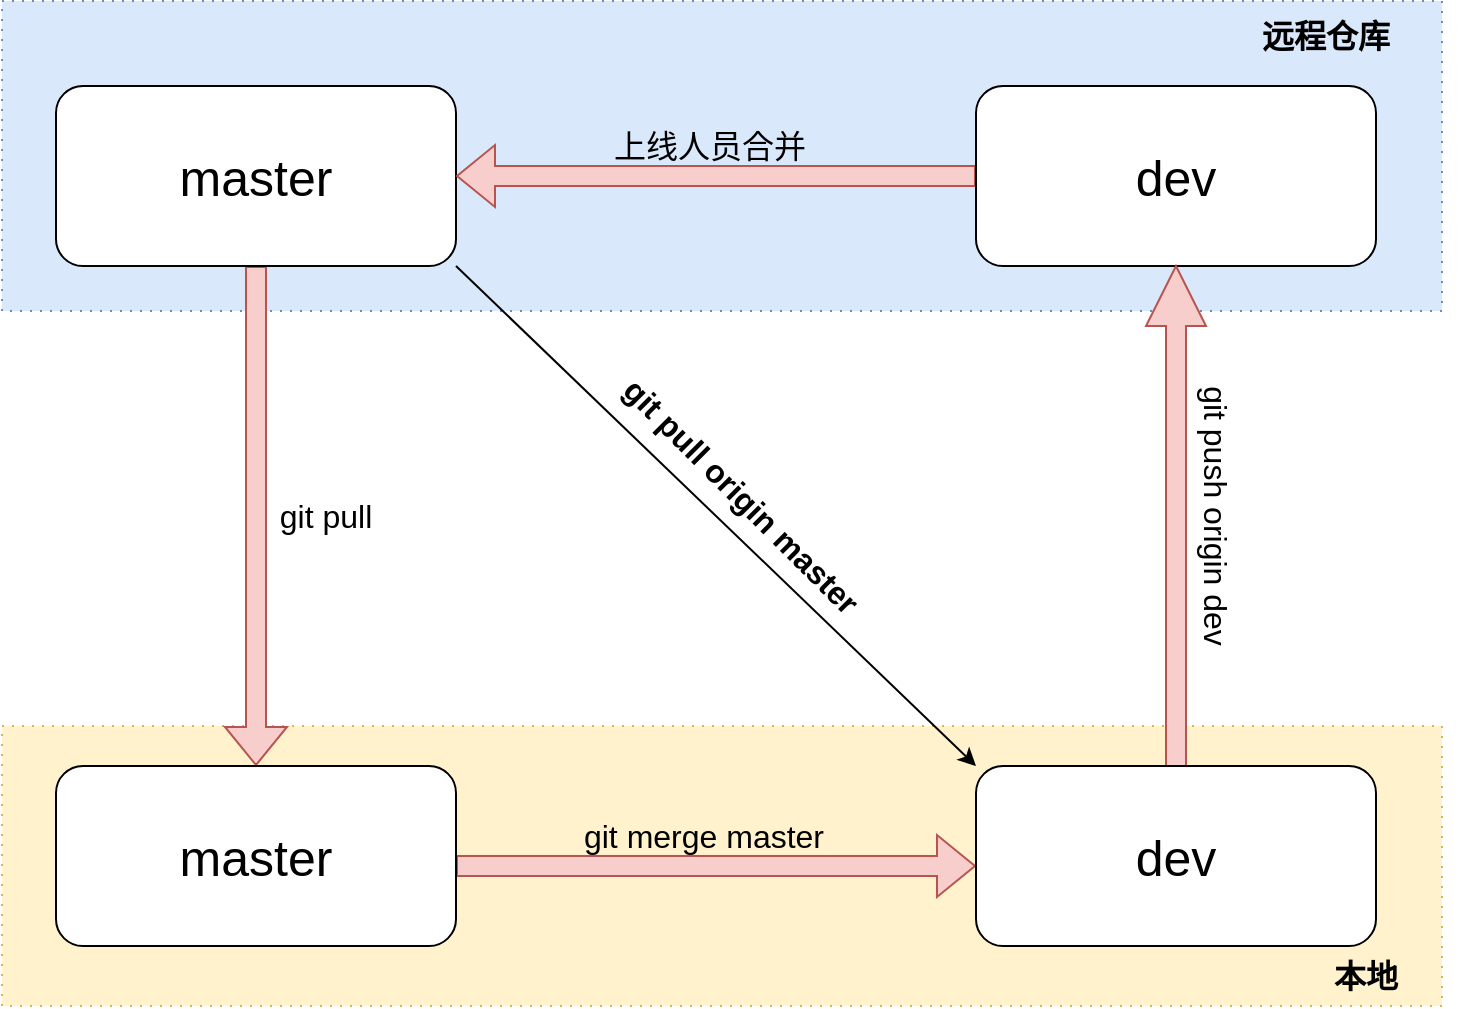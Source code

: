 <mxfile version="24.8.4">
  <diagram name="第 1 页" id="uhmFyfoN9ljbLSEEztwm">
    <mxGraphModel dx="1434" dy="679" grid="1" gridSize="10" guides="1" tooltips="1" connect="1" arrows="1" fold="1" page="1" pageScale="1" pageWidth="827" pageHeight="1169" math="0" shadow="0">
      <root>
        <mxCell id="0" />
        <mxCell id="1" parent="0" />
        <mxCell id="NTRFKImxgImTVGHLN-d3-24" value="" style="rounded=0;whiteSpace=wrap;html=1;fillColor=#fff2cc;strokeColor=#d6b656;dashed=1;dashPattern=1 4;" vertex="1" parent="1">
          <mxGeometry x="13" y="490" width="720" height="140" as="geometry" />
        </mxCell>
        <mxCell id="NTRFKImxgImTVGHLN-d3-21" value="" style="rounded=0;whiteSpace=wrap;html=1;fillColor=#dae8fc;strokeColor=#6c8ebf;dashed=1;dashPattern=1 4;" vertex="1" parent="1">
          <mxGeometry x="13" y="127.5" width="720" height="155" as="geometry" />
        </mxCell>
        <mxCell id="NTRFKImxgImTVGHLN-d3-9" style="edgeStyle=orthogonalEdgeStyle;rounded=0;orthogonalLoop=1;jettySize=auto;html=1;exitX=0.5;exitY=1;exitDx=0;exitDy=0;shape=flexArrow;fillColor=#f8cecc;strokeColor=#b85450;" edge="1" parent="1" source="NTRFKImxgImTVGHLN-d3-2" target="NTRFKImxgImTVGHLN-d3-6">
          <mxGeometry relative="1" as="geometry" />
        </mxCell>
        <mxCell id="NTRFKImxgImTVGHLN-d3-2" value="&lt;font style=&quot;font-size: 25px;&quot;&gt;master&lt;/font&gt;" style="rounded=1;whiteSpace=wrap;html=1;" vertex="1" parent="1">
          <mxGeometry x="40" y="170" width="200" height="90" as="geometry" />
        </mxCell>
        <mxCell id="NTRFKImxgImTVGHLN-d3-15" style="edgeStyle=orthogonalEdgeStyle;rounded=0;orthogonalLoop=1;jettySize=auto;html=1;entryX=1;entryY=0.5;entryDx=0;entryDy=0;shape=flexArrow;fillColor=#f8cecc;strokeColor=#b85450;" edge="1" parent="1" source="NTRFKImxgImTVGHLN-d3-3" target="NTRFKImxgImTVGHLN-d3-2">
          <mxGeometry relative="1" as="geometry" />
        </mxCell>
        <mxCell id="NTRFKImxgImTVGHLN-d3-3" value="&lt;font style=&quot;font-size: 25px;&quot;&gt;dev&lt;/font&gt;" style="rounded=1;whiteSpace=wrap;html=1;" vertex="1" parent="1">
          <mxGeometry x="500" y="170" width="200" height="90" as="geometry" />
        </mxCell>
        <mxCell id="NTRFKImxgImTVGHLN-d3-16" style="edgeStyle=orthogonalEdgeStyle;rounded=0;orthogonalLoop=1;jettySize=auto;html=1;entryX=0;entryY=0.5;entryDx=0;entryDy=0;shape=flexArrow;fillColor=#f8cecc;strokeColor=#b85450;" edge="1" parent="1">
          <mxGeometry relative="1" as="geometry">
            <mxPoint x="240" y="560" as="sourcePoint" />
            <mxPoint x="500" y="560" as="targetPoint" />
          </mxGeometry>
        </mxCell>
        <mxCell id="NTRFKImxgImTVGHLN-d3-6" value="&lt;font style=&quot;font-size: 25px;&quot;&gt;master&lt;/font&gt;" style="rounded=1;whiteSpace=wrap;html=1;" vertex="1" parent="1">
          <mxGeometry x="40" y="510" width="200" height="90" as="geometry" />
        </mxCell>
        <mxCell id="NTRFKImxgImTVGHLN-d3-17" style="edgeStyle=orthogonalEdgeStyle;rounded=0;orthogonalLoop=1;jettySize=auto;html=1;entryX=0.5;entryY=1;entryDx=0;entryDy=0;shape=arrow;fillColor=#f8cecc;strokeColor=#b85450;" edge="1" parent="1" source="NTRFKImxgImTVGHLN-d3-7" target="NTRFKImxgImTVGHLN-d3-3">
          <mxGeometry relative="1" as="geometry" />
        </mxCell>
        <mxCell id="NTRFKImxgImTVGHLN-d3-7" value="&lt;font style=&quot;font-size: 25px;&quot;&gt;dev&lt;/font&gt;" style="rounded=1;whiteSpace=wrap;html=1;" vertex="1" parent="1">
          <mxGeometry x="500" y="510" width="200" height="90" as="geometry" />
        </mxCell>
        <mxCell id="NTRFKImxgImTVGHLN-d3-10" value="&lt;font style=&quot;font-size: 16px;&quot;&gt;git pull&lt;/font&gt;" style="text;html=1;align=center;verticalAlign=middle;whiteSpace=wrap;rounded=0;" vertex="1" parent="1">
          <mxGeometry x="150" y="370" width="50" height="30" as="geometry" />
        </mxCell>
        <mxCell id="NTRFKImxgImTVGHLN-d3-11" value="" style="endArrow=classic;html=1;rounded=0;exitX=1;exitY=1;exitDx=0;exitDy=0;entryX=0;entryY=0;entryDx=0;entryDy=0;" edge="1" parent="1" source="NTRFKImxgImTVGHLN-d3-2" target="NTRFKImxgImTVGHLN-d3-7">
          <mxGeometry width="50" height="50" relative="1" as="geometry">
            <mxPoint x="270" y="340" as="sourcePoint" />
            <mxPoint x="320" y="290" as="targetPoint" />
          </mxGeometry>
        </mxCell>
        <mxCell id="NTRFKImxgImTVGHLN-d3-12" value="&lt;font style=&quot;font-size: 16px;&quot;&gt;&lt;b&gt;git pull origin master&lt;/b&gt;&lt;/font&gt;" style="text;html=1;align=center;verticalAlign=middle;whiteSpace=wrap;rounded=0;rotation=45;" vertex="1" parent="1">
          <mxGeometry x="280" y="360" width="206" height="30" as="geometry" />
        </mxCell>
        <mxCell id="NTRFKImxgImTVGHLN-d3-14" value="&lt;font style=&quot;font-size: 16px;&quot;&gt;上线人员合并&lt;/font&gt;" style="text;html=1;align=center;verticalAlign=middle;whiteSpace=wrap;rounded=0;" vertex="1" parent="1">
          <mxGeometry x="302" y="185" width="130" height="30" as="geometry" />
        </mxCell>
        <mxCell id="NTRFKImxgImTVGHLN-d3-18" value="&lt;font style=&quot;font-size: 16px;&quot;&gt;git push origin dev&lt;/font&gt;" style="text;html=1;align=center;verticalAlign=middle;whiteSpace=wrap;rounded=0;rotation=90;" vertex="1" parent="1">
          <mxGeometry x="530" y="370" width="180" height="30" as="geometry" />
        </mxCell>
        <mxCell id="NTRFKImxgImTVGHLN-d3-19" value="&lt;font style=&quot;font-size: 16px;&quot;&gt;git merge master&lt;/font&gt;" style="text;html=1;align=center;verticalAlign=middle;whiteSpace=wrap;rounded=0;" vertex="1" parent="1">
          <mxGeometry x="284" y="530" width="160" height="30" as="geometry" />
        </mxCell>
        <mxCell id="NTRFKImxgImTVGHLN-d3-22" value="&lt;font style=&quot;font-size: 16px;&quot;&gt;&lt;b&gt;远程仓库&lt;/b&gt;&lt;/font&gt;" style="text;html=1;align=center;verticalAlign=middle;whiteSpace=wrap;rounded=0;" vertex="1" parent="1">
          <mxGeometry x="600" y="130" width="150" height="30" as="geometry" />
        </mxCell>
        <mxCell id="NTRFKImxgImTVGHLN-d3-25" value="&lt;font style=&quot;font-size: 16px;&quot;&gt;&lt;b&gt;本地&lt;/b&gt;&lt;/font&gt;" style="text;html=1;align=center;verticalAlign=middle;whiteSpace=wrap;rounded=0;" vertex="1" parent="1">
          <mxGeometry x="660" y="600" width="70" height="30" as="geometry" />
        </mxCell>
      </root>
    </mxGraphModel>
  </diagram>
</mxfile>

